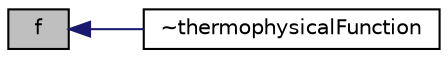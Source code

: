 digraph "f"
{
  bgcolor="transparent";
  edge [fontname="Helvetica",fontsize="10",labelfontname="Helvetica",labelfontsize="10"];
  node [fontname="Helvetica",fontsize="10",shape=record];
  rankdir="LR";
  Node411 [label="f",height=0.2,width=0.4,color="black", fillcolor="grey75", style="filled", fontcolor="black"];
  Node411 -> Node412 [dir="back",color="midnightblue",fontsize="10",style="solid",fontname="Helvetica"];
  Node412 [label="~thermophysicalFunction",height=0.2,width=0.4,color="black",URL="$a31805.html#a1f8c86971c197e6225613bfaf3a56e70",tooltip="Destructor. "];
}
